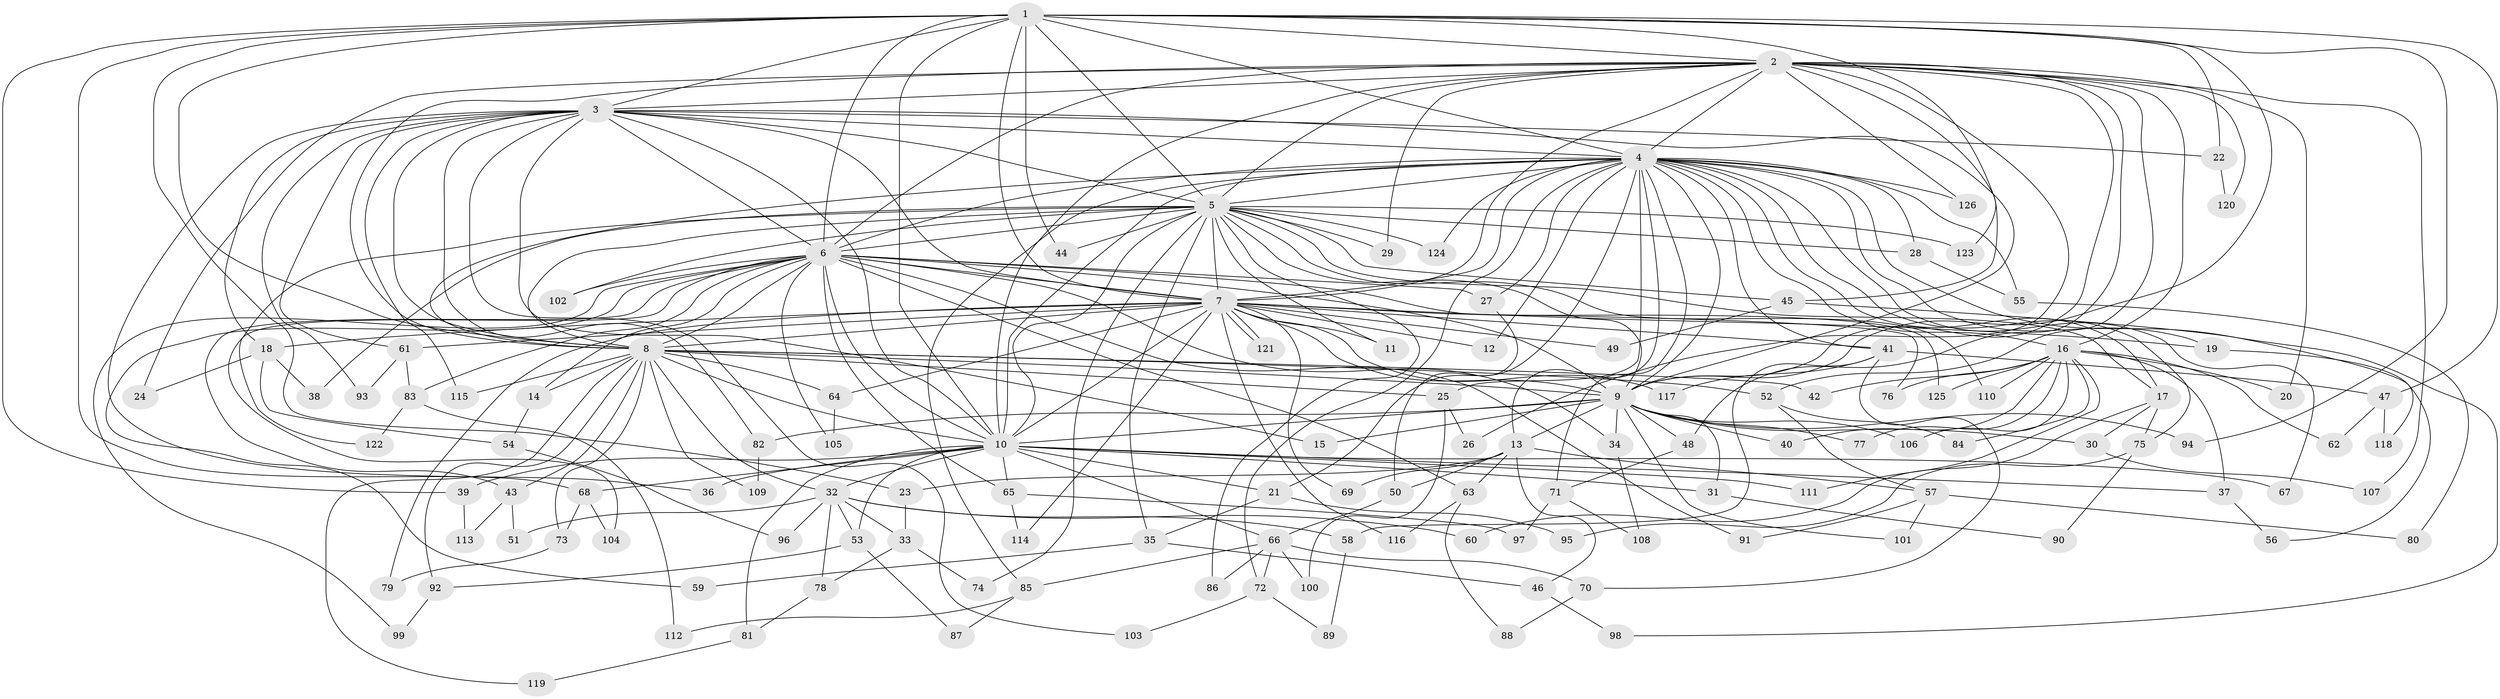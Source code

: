 // coarse degree distribution, {18: 0.02702702702702703, 1: 0.2702702702702703, 2: 0.5405405405405406, 3: 0.02702702702702703, 5: 0.02702702702702703, 10: 0.02702702702702703, 13: 0.02702702702702703, 15: 0.02702702702702703, 16: 0.02702702702702703}
// Generated by graph-tools (version 1.1) at 2025/47/03/04/25 21:47:43]
// undirected, 126 vertices, 277 edges
graph export_dot {
graph [start="1"]
  node [color=gray90,style=filled];
  1;
  2;
  3;
  4;
  5;
  6;
  7;
  8;
  9;
  10;
  11;
  12;
  13;
  14;
  15;
  16;
  17;
  18;
  19;
  20;
  21;
  22;
  23;
  24;
  25;
  26;
  27;
  28;
  29;
  30;
  31;
  32;
  33;
  34;
  35;
  36;
  37;
  38;
  39;
  40;
  41;
  42;
  43;
  44;
  45;
  46;
  47;
  48;
  49;
  50;
  51;
  52;
  53;
  54;
  55;
  56;
  57;
  58;
  59;
  60;
  61;
  62;
  63;
  64;
  65;
  66;
  67;
  68;
  69;
  70;
  71;
  72;
  73;
  74;
  75;
  76;
  77;
  78;
  79;
  80;
  81;
  82;
  83;
  84;
  85;
  86;
  87;
  88;
  89;
  90;
  91;
  92;
  93;
  94;
  95;
  96;
  97;
  98;
  99;
  100;
  101;
  102;
  103;
  104;
  105;
  106;
  107;
  108;
  109;
  110;
  111;
  112;
  113;
  114;
  115;
  116;
  117;
  118;
  119;
  120;
  121;
  122;
  123;
  124;
  125;
  126;
  1 -- 2;
  1 -- 3;
  1 -- 4;
  1 -- 5;
  1 -- 6;
  1 -- 7;
  1 -- 8;
  1 -- 9;
  1 -- 10;
  1 -- 22;
  1 -- 23;
  1 -- 39;
  1 -- 44;
  1 -- 47;
  1 -- 68;
  1 -- 94;
  1 -- 123;
  2 -- 3;
  2 -- 4;
  2 -- 5;
  2 -- 6;
  2 -- 7;
  2 -- 8;
  2 -- 9;
  2 -- 10;
  2 -- 16;
  2 -- 20;
  2 -- 24;
  2 -- 26;
  2 -- 29;
  2 -- 45;
  2 -- 48;
  2 -- 52;
  2 -- 107;
  2 -- 120;
  2 -- 126;
  3 -- 4;
  3 -- 5;
  3 -- 6;
  3 -- 7;
  3 -- 8;
  3 -- 9;
  3 -- 10;
  3 -- 15;
  3 -- 18;
  3 -- 22;
  3 -- 36;
  3 -- 61;
  3 -- 82;
  3 -- 93;
  3 -- 103;
  3 -- 115;
  4 -- 5;
  4 -- 6;
  4 -- 7;
  4 -- 8;
  4 -- 9;
  4 -- 10;
  4 -- 12;
  4 -- 13;
  4 -- 16;
  4 -- 17;
  4 -- 19;
  4 -- 21;
  4 -- 25;
  4 -- 27;
  4 -- 28;
  4 -- 41;
  4 -- 55;
  4 -- 67;
  4 -- 71;
  4 -- 72;
  4 -- 75;
  4 -- 85;
  4 -- 118;
  4 -- 124;
  4 -- 126;
  5 -- 6;
  5 -- 7;
  5 -- 8;
  5 -- 9;
  5 -- 10;
  5 -- 11;
  5 -- 17;
  5 -- 28;
  5 -- 29;
  5 -- 35;
  5 -- 38;
  5 -- 44;
  5 -- 45;
  5 -- 74;
  5 -- 86;
  5 -- 102;
  5 -- 110;
  5 -- 122;
  5 -- 123;
  5 -- 124;
  6 -- 7;
  6 -- 8;
  6 -- 9;
  6 -- 10;
  6 -- 14;
  6 -- 27;
  6 -- 34;
  6 -- 43;
  6 -- 59;
  6 -- 63;
  6 -- 65;
  6 -- 83;
  6 -- 91;
  6 -- 99;
  6 -- 102;
  6 -- 104;
  6 -- 105;
  6 -- 125;
  7 -- 8;
  7 -- 9;
  7 -- 10;
  7 -- 11;
  7 -- 12;
  7 -- 18;
  7 -- 19;
  7 -- 41;
  7 -- 49;
  7 -- 61;
  7 -- 64;
  7 -- 69;
  7 -- 76;
  7 -- 79;
  7 -- 114;
  7 -- 116;
  7 -- 117;
  7 -- 121;
  7 -- 121;
  8 -- 9;
  8 -- 10;
  8 -- 14;
  8 -- 25;
  8 -- 32;
  8 -- 42;
  8 -- 43;
  8 -- 52;
  8 -- 64;
  8 -- 73;
  8 -- 92;
  8 -- 109;
  8 -- 115;
  8 -- 119;
  9 -- 10;
  9 -- 13;
  9 -- 15;
  9 -- 30;
  9 -- 31;
  9 -- 34;
  9 -- 40;
  9 -- 48;
  9 -- 77;
  9 -- 82;
  9 -- 94;
  9 -- 101;
  9 -- 106;
  10 -- 21;
  10 -- 31;
  10 -- 32;
  10 -- 36;
  10 -- 37;
  10 -- 39;
  10 -- 53;
  10 -- 65;
  10 -- 66;
  10 -- 67;
  10 -- 68;
  10 -- 81;
  10 -- 111;
  13 -- 23;
  13 -- 46;
  13 -- 50;
  13 -- 57;
  13 -- 63;
  13 -- 69;
  14 -- 54;
  16 -- 20;
  16 -- 37;
  16 -- 40;
  16 -- 42;
  16 -- 62;
  16 -- 76;
  16 -- 77;
  16 -- 84;
  16 -- 106;
  16 -- 110;
  16 -- 111;
  16 -- 125;
  17 -- 30;
  17 -- 60;
  17 -- 75;
  18 -- 24;
  18 -- 38;
  18 -- 54;
  19 -- 56;
  21 -- 35;
  21 -- 95;
  22 -- 120;
  23 -- 33;
  25 -- 26;
  25 -- 100;
  27 -- 50;
  28 -- 55;
  30 -- 107;
  31 -- 90;
  32 -- 33;
  32 -- 51;
  32 -- 53;
  32 -- 58;
  32 -- 60;
  32 -- 78;
  32 -- 96;
  33 -- 74;
  33 -- 78;
  34 -- 108;
  35 -- 46;
  35 -- 59;
  37 -- 56;
  39 -- 113;
  41 -- 47;
  41 -- 58;
  41 -- 70;
  41 -- 117;
  43 -- 51;
  43 -- 113;
  45 -- 49;
  45 -- 98;
  46 -- 98;
  47 -- 62;
  47 -- 118;
  48 -- 71;
  50 -- 66;
  52 -- 57;
  52 -- 84;
  53 -- 87;
  53 -- 92;
  54 -- 96;
  55 -- 80;
  57 -- 80;
  57 -- 91;
  57 -- 101;
  58 -- 89;
  61 -- 83;
  61 -- 93;
  63 -- 88;
  63 -- 116;
  64 -- 105;
  65 -- 97;
  65 -- 114;
  66 -- 70;
  66 -- 72;
  66 -- 85;
  66 -- 86;
  66 -- 100;
  68 -- 73;
  68 -- 104;
  70 -- 88;
  71 -- 97;
  71 -- 108;
  72 -- 89;
  72 -- 103;
  73 -- 79;
  75 -- 90;
  75 -- 95;
  78 -- 81;
  81 -- 119;
  82 -- 109;
  83 -- 112;
  83 -- 122;
  85 -- 87;
  85 -- 112;
  92 -- 99;
}

